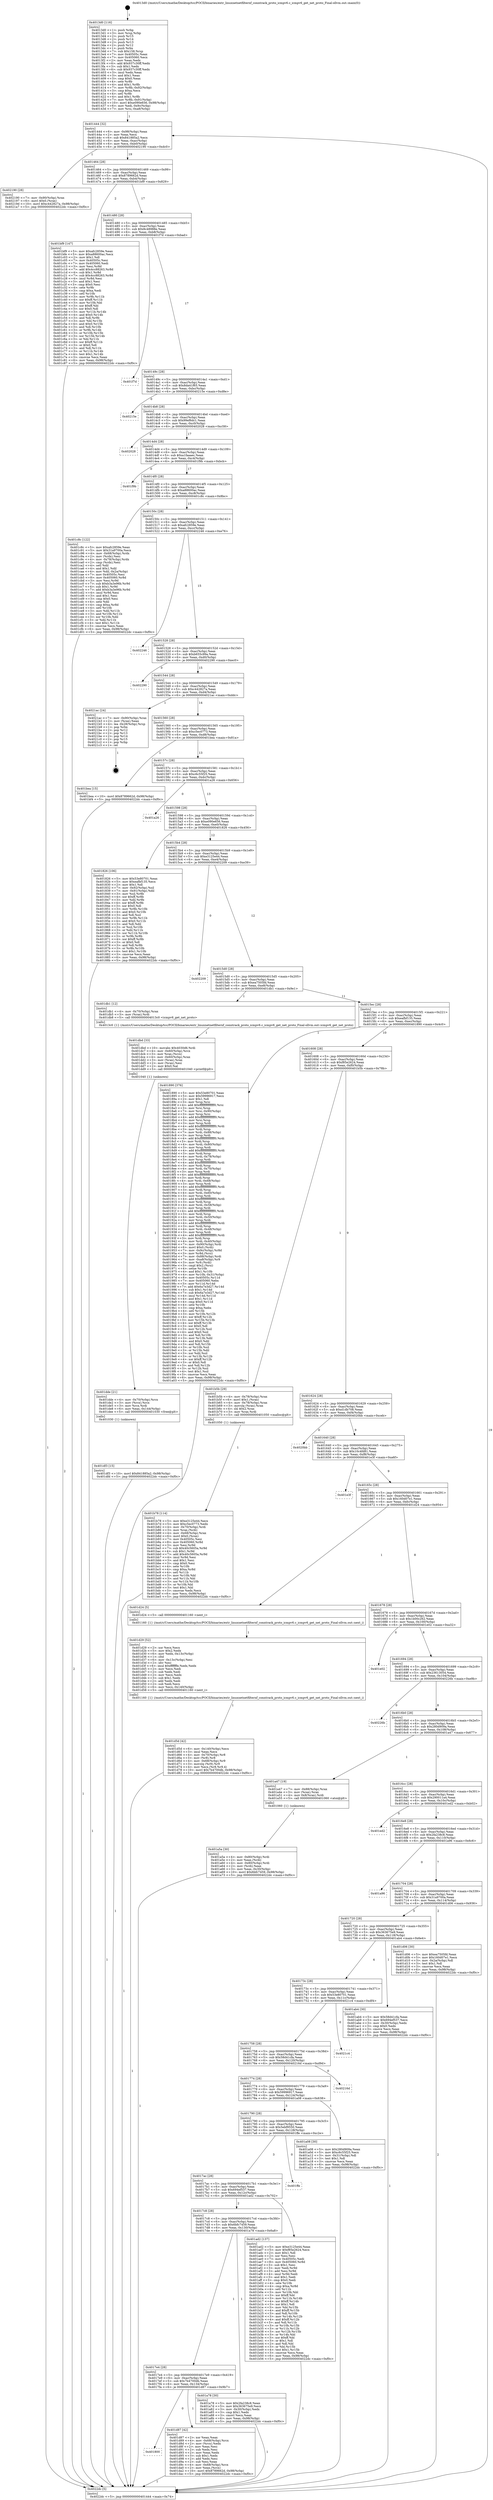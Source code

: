 digraph "0x4013d0" {
  label = "0x4013d0 (/mnt/c/Users/mathe/Desktop/tcc/POCII/binaries/extr_linuxnetnetfilternf_conntrack_proto_icmpv6.c_icmpv6_get_net_proto_Final-ollvm.out::main(0))"
  labelloc = "t"
  node[shape=record]

  Entry [label="",width=0.3,height=0.3,shape=circle,fillcolor=black,style=filled]
  "0x401444" [label="{
     0x401444 [32]\l
     | [instrs]\l
     &nbsp;&nbsp;0x401444 \<+6\>: mov -0x98(%rbp),%eax\l
     &nbsp;&nbsp;0x40144a \<+2\>: mov %eax,%ecx\l
     &nbsp;&nbsp;0x40144c \<+6\>: sub $0x841885a2,%ecx\l
     &nbsp;&nbsp;0x401452 \<+6\>: mov %eax,-0xac(%rbp)\l
     &nbsp;&nbsp;0x401458 \<+6\>: mov %ecx,-0xb0(%rbp)\l
     &nbsp;&nbsp;0x40145e \<+6\>: je 0000000000402190 \<main+0xdc0\>\l
  }"]
  "0x402190" [label="{
     0x402190 [28]\l
     | [instrs]\l
     &nbsp;&nbsp;0x402190 \<+7\>: mov -0x90(%rbp),%rax\l
     &nbsp;&nbsp;0x402197 \<+6\>: movl $0x0,(%rax)\l
     &nbsp;&nbsp;0x40219d \<+10\>: movl $0xc442827a,-0x98(%rbp)\l
     &nbsp;&nbsp;0x4021a7 \<+5\>: jmp 00000000004022dc \<main+0xf0c\>\l
  }"]
  "0x401464" [label="{
     0x401464 [28]\l
     | [instrs]\l
     &nbsp;&nbsp;0x401464 \<+5\>: jmp 0000000000401469 \<main+0x99\>\l
     &nbsp;&nbsp;0x401469 \<+6\>: mov -0xac(%rbp),%eax\l
     &nbsp;&nbsp;0x40146f \<+5\>: sub $0x8789662d,%eax\l
     &nbsp;&nbsp;0x401474 \<+6\>: mov %eax,-0xb4(%rbp)\l
     &nbsp;&nbsp;0x40147a \<+6\>: je 0000000000401bf9 \<main+0x829\>\l
  }"]
  Exit [label="",width=0.3,height=0.3,shape=circle,fillcolor=black,style=filled,peripheries=2]
  "0x401bf9" [label="{
     0x401bf9 [147]\l
     | [instrs]\l
     &nbsp;&nbsp;0x401bf9 \<+5\>: mov $0xafc2859e,%eax\l
     &nbsp;&nbsp;0x401bfe \<+5\>: mov $0xa88600ac,%ecx\l
     &nbsp;&nbsp;0x401c03 \<+2\>: mov $0x1,%dl\l
     &nbsp;&nbsp;0x401c05 \<+7\>: mov 0x40505c,%esi\l
     &nbsp;&nbsp;0x401c0c \<+7\>: mov 0x405060,%edi\l
     &nbsp;&nbsp;0x401c13 \<+3\>: mov %esi,%r8d\l
     &nbsp;&nbsp;0x401c16 \<+7\>: add $0x4cc88263,%r8d\l
     &nbsp;&nbsp;0x401c1d \<+4\>: sub $0x1,%r8d\l
     &nbsp;&nbsp;0x401c21 \<+7\>: sub $0x4cc88263,%r8d\l
     &nbsp;&nbsp;0x401c28 \<+4\>: imul %r8d,%esi\l
     &nbsp;&nbsp;0x401c2c \<+3\>: and $0x1,%esi\l
     &nbsp;&nbsp;0x401c2f \<+3\>: cmp $0x0,%esi\l
     &nbsp;&nbsp;0x401c32 \<+4\>: sete %r9b\l
     &nbsp;&nbsp;0x401c36 \<+3\>: cmp $0xa,%edi\l
     &nbsp;&nbsp;0x401c39 \<+4\>: setl %r10b\l
     &nbsp;&nbsp;0x401c3d \<+3\>: mov %r9b,%r11b\l
     &nbsp;&nbsp;0x401c40 \<+4\>: xor $0xff,%r11b\l
     &nbsp;&nbsp;0x401c44 \<+3\>: mov %r10b,%bl\l
     &nbsp;&nbsp;0x401c47 \<+3\>: xor $0xff,%bl\l
     &nbsp;&nbsp;0x401c4a \<+3\>: xor $0x0,%dl\l
     &nbsp;&nbsp;0x401c4d \<+3\>: mov %r11b,%r14b\l
     &nbsp;&nbsp;0x401c50 \<+4\>: and $0x0,%r14b\l
     &nbsp;&nbsp;0x401c54 \<+3\>: and %dl,%r9b\l
     &nbsp;&nbsp;0x401c57 \<+3\>: mov %bl,%r15b\l
     &nbsp;&nbsp;0x401c5a \<+4\>: and $0x0,%r15b\l
     &nbsp;&nbsp;0x401c5e \<+3\>: and %dl,%r10b\l
     &nbsp;&nbsp;0x401c61 \<+3\>: or %r9b,%r14b\l
     &nbsp;&nbsp;0x401c64 \<+3\>: or %r10b,%r15b\l
     &nbsp;&nbsp;0x401c67 \<+3\>: xor %r15b,%r14b\l
     &nbsp;&nbsp;0x401c6a \<+3\>: or %bl,%r11b\l
     &nbsp;&nbsp;0x401c6d \<+4\>: xor $0xff,%r11b\l
     &nbsp;&nbsp;0x401c71 \<+3\>: or $0x0,%dl\l
     &nbsp;&nbsp;0x401c74 \<+3\>: and %dl,%r11b\l
     &nbsp;&nbsp;0x401c77 \<+3\>: or %r11b,%r14b\l
     &nbsp;&nbsp;0x401c7a \<+4\>: test $0x1,%r14b\l
     &nbsp;&nbsp;0x401c7e \<+3\>: cmovne %ecx,%eax\l
     &nbsp;&nbsp;0x401c81 \<+6\>: mov %eax,-0x98(%rbp)\l
     &nbsp;&nbsp;0x401c87 \<+5\>: jmp 00000000004022dc \<main+0xf0c\>\l
  }"]
  "0x401480" [label="{
     0x401480 [28]\l
     | [instrs]\l
     &nbsp;&nbsp;0x401480 \<+5\>: jmp 0000000000401485 \<main+0xb5\>\l
     &nbsp;&nbsp;0x401485 \<+6\>: mov -0xac(%rbp),%eax\l
     &nbsp;&nbsp;0x40148b \<+5\>: sub $0x8c48988e,%eax\l
     &nbsp;&nbsp;0x401490 \<+6\>: mov %eax,-0xb8(%rbp)\l
     &nbsp;&nbsp;0x401496 \<+6\>: je 0000000000401f7d \<main+0xbad\>\l
  }"]
  "0x401df3" [label="{
     0x401df3 [15]\l
     | [instrs]\l
     &nbsp;&nbsp;0x401df3 \<+10\>: movl $0x841885a2,-0x98(%rbp)\l
     &nbsp;&nbsp;0x401dfd \<+5\>: jmp 00000000004022dc \<main+0xf0c\>\l
  }"]
  "0x401f7d" [label="{
     0x401f7d\l
  }", style=dashed]
  "0x40149c" [label="{
     0x40149c [28]\l
     | [instrs]\l
     &nbsp;&nbsp;0x40149c \<+5\>: jmp 00000000004014a1 \<main+0xd1\>\l
     &nbsp;&nbsp;0x4014a1 \<+6\>: mov -0xac(%rbp),%eax\l
     &nbsp;&nbsp;0x4014a7 \<+5\>: sub $0x8da41f65,%eax\l
     &nbsp;&nbsp;0x4014ac \<+6\>: mov %eax,-0xbc(%rbp)\l
     &nbsp;&nbsp;0x4014b2 \<+6\>: je 000000000040215e \<main+0xd8e\>\l
  }"]
  "0x401dde" [label="{
     0x401dde [21]\l
     | [instrs]\l
     &nbsp;&nbsp;0x401dde \<+4\>: mov -0x70(%rbp),%rcx\l
     &nbsp;&nbsp;0x401de2 \<+3\>: mov (%rcx),%rcx\l
     &nbsp;&nbsp;0x401de5 \<+3\>: mov %rcx,%rdi\l
     &nbsp;&nbsp;0x401de8 \<+6\>: mov %eax,-0x144(%rbp)\l
     &nbsp;&nbsp;0x401dee \<+5\>: call 0000000000401030 \<free@plt\>\l
     | [calls]\l
     &nbsp;&nbsp;0x401030 \{1\} (unknown)\l
  }"]
  "0x40215e" [label="{
     0x40215e\l
  }", style=dashed]
  "0x4014b8" [label="{
     0x4014b8 [28]\l
     | [instrs]\l
     &nbsp;&nbsp;0x4014b8 \<+5\>: jmp 00000000004014bd \<main+0xed\>\l
     &nbsp;&nbsp;0x4014bd \<+6\>: mov -0xac(%rbp),%eax\l
     &nbsp;&nbsp;0x4014c3 \<+5\>: sub $0x99ef6dc1,%eax\l
     &nbsp;&nbsp;0x4014c8 \<+6\>: mov %eax,-0xc0(%rbp)\l
     &nbsp;&nbsp;0x4014ce \<+6\>: je 0000000000402028 \<main+0xc58\>\l
  }"]
  "0x401dbd" [label="{
     0x401dbd [33]\l
     | [instrs]\l
     &nbsp;&nbsp;0x401dbd \<+10\>: movabs $0x4030d6,%rdi\l
     &nbsp;&nbsp;0x401dc7 \<+4\>: mov -0x60(%rbp),%rcx\l
     &nbsp;&nbsp;0x401dcb \<+3\>: mov %rax,(%rcx)\l
     &nbsp;&nbsp;0x401dce \<+4\>: mov -0x60(%rbp),%rax\l
     &nbsp;&nbsp;0x401dd2 \<+3\>: mov (%rax),%rax\l
     &nbsp;&nbsp;0x401dd5 \<+2\>: mov (%rax),%esi\l
     &nbsp;&nbsp;0x401dd7 \<+2\>: mov $0x0,%al\l
     &nbsp;&nbsp;0x401dd9 \<+5\>: call 0000000000401040 \<printf@plt\>\l
     | [calls]\l
     &nbsp;&nbsp;0x401040 \{1\} (unknown)\l
  }"]
  "0x402028" [label="{
     0x402028\l
  }", style=dashed]
  "0x4014d4" [label="{
     0x4014d4 [28]\l
     | [instrs]\l
     &nbsp;&nbsp;0x4014d4 \<+5\>: jmp 00000000004014d9 \<main+0x109\>\l
     &nbsp;&nbsp;0x4014d9 \<+6\>: mov -0xac(%rbp),%eax\l
     &nbsp;&nbsp;0x4014df \<+5\>: sub $0xa1faaaec,%eax\l
     &nbsp;&nbsp;0x4014e4 \<+6\>: mov %eax,-0xc4(%rbp)\l
     &nbsp;&nbsp;0x4014ea \<+6\>: je 0000000000401f9b \<main+0xbcb\>\l
  }"]
  "0x401800" [label="{
     0x401800\l
  }", style=dashed]
  "0x401f9b" [label="{
     0x401f9b\l
  }", style=dashed]
  "0x4014f0" [label="{
     0x4014f0 [28]\l
     | [instrs]\l
     &nbsp;&nbsp;0x4014f0 \<+5\>: jmp 00000000004014f5 \<main+0x125\>\l
     &nbsp;&nbsp;0x4014f5 \<+6\>: mov -0xac(%rbp),%eax\l
     &nbsp;&nbsp;0x4014fb \<+5\>: sub $0xa88600ac,%eax\l
     &nbsp;&nbsp;0x401500 \<+6\>: mov %eax,-0xc8(%rbp)\l
     &nbsp;&nbsp;0x401506 \<+6\>: je 0000000000401c8c \<main+0x8bc\>\l
  }"]
  "0x401d87" [label="{
     0x401d87 [42]\l
     | [instrs]\l
     &nbsp;&nbsp;0x401d87 \<+2\>: xor %eax,%eax\l
     &nbsp;&nbsp;0x401d89 \<+4\>: mov -0x68(%rbp),%rcx\l
     &nbsp;&nbsp;0x401d8d \<+2\>: mov (%rcx),%edx\l
     &nbsp;&nbsp;0x401d8f \<+2\>: mov %eax,%esi\l
     &nbsp;&nbsp;0x401d91 \<+2\>: sub %edx,%esi\l
     &nbsp;&nbsp;0x401d93 \<+2\>: mov %eax,%edx\l
     &nbsp;&nbsp;0x401d95 \<+3\>: sub $0x1,%edx\l
     &nbsp;&nbsp;0x401d98 \<+2\>: add %edx,%esi\l
     &nbsp;&nbsp;0x401d9a \<+2\>: sub %esi,%eax\l
     &nbsp;&nbsp;0x401d9c \<+4\>: mov -0x68(%rbp),%rcx\l
     &nbsp;&nbsp;0x401da0 \<+2\>: mov %eax,(%rcx)\l
     &nbsp;&nbsp;0x401da2 \<+10\>: movl $0x8789662d,-0x98(%rbp)\l
     &nbsp;&nbsp;0x401dac \<+5\>: jmp 00000000004022dc \<main+0xf0c\>\l
  }"]
  "0x401c8c" [label="{
     0x401c8c [122]\l
     | [instrs]\l
     &nbsp;&nbsp;0x401c8c \<+5\>: mov $0xafc2859e,%eax\l
     &nbsp;&nbsp;0x401c91 \<+5\>: mov $0x31a9700a,%ecx\l
     &nbsp;&nbsp;0x401c96 \<+4\>: mov -0x68(%rbp),%rdx\l
     &nbsp;&nbsp;0x401c9a \<+2\>: mov (%rdx),%esi\l
     &nbsp;&nbsp;0x401c9c \<+4\>: mov -0x78(%rbp),%rdx\l
     &nbsp;&nbsp;0x401ca0 \<+2\>: cmp (%rdx),%esi\l
     &nbsp;&nbsp;0x401ca2 \<+4\>: setl %dil\l
     &nbsp;&nbsp;0x401ca6 \<+4\>: and $0x1,%dil\l
     &nbsp;&nbsp;0x401caa \<+4\>: mov %dil,-0x2a(%rbp)\l
     &nbsp;&nbsp;0x401cae \<+7\>: mov 0x40505c,%esi\l
     &nbsp;&nbsp;0x401cb5 \<+8\>: mov 0x405060,%r8d\l
     &nbsp;&nbsp;0x401cbd \<+3\>: mov %esi,%r9d\l
     &nbsp;&nbsp;0x401cc0 \<+7\>: sub $0xb3a3e96b,%r9d\l
     &nbsp;&nbsp;0x401cc7 \<+4\>: sub $0x1,%r9d\l
     &nbsp;&nbsp;0x401ccb \<+7\>: add $0xb3a3e96b,%r9d\l
     &nbsp;&nbsp;0x401cd2 \<+4\>: imul %r9d,%esi\l
     &nbsp;&nbsp;0x401cd6 \<+3\>: and $0x1,%esi\l
     &nbsp;&nbsp;0x401cd9 \<+3\>: cmp $0x0,%esi\l
     &nbsp;&nbsp;0x401cdc \<+4\>: sete %dil\l
     &nbsp;&nbsp;0x401ce0 \<+4\>: cmp $0xa,%r8d\l
     &nbsp;&nbsp;0x401ce4 \<+4\>: setl %r10b\l
     &nbsp;&nbsp;0x401ce8 \<+3\>: mov %dil,%r11b\l
     &nbsp;&nbsp;0x401ceb \<+3\>: and %r10b,%r11b\l
     &nbsp;&nbsp;0x401cee \<+3\>: xor %r10b,%dil\l
     &nbsp;&nbsp;0x401cf1 \<+3\>: or %dil,%r11b\l
     &nbsp;&nbsp;0x401cf4 \<+4\>: test $0x1,%r11b\l
     &nbsp;&nbsp;0x401cf8 \<+3\>: cmovne %ecx,%eax\l
     &nbsp;&nbsp;0x401cfb \<+6\>: mov %eax,-0x98(%rbp)\l
     &nbsp;&nbsp;0x401d01 \<+5\>: jmp 00000000004022dc \<main+0xf0c\>\l
  }"]
  "0x40150c" [label="{
     0x40150c [28]\l
     | [instrs]\l
     &nbsp;&nbsp;0x40150c \<+5\>: jmp 0000000000401511 \<main+0x141\>\l
     &nbsp;&nbsp;0x401511 \<+6\>: mov -0xac(%rbp),%eax\l
     &nbsp;&nbsp;0x401517 \<+5\>: sub $0xafc2859e,%eax\l
     &nbsp;&nbsp;0x40151c \<+6\>: mov %eax,-0xcc(%rbp)\l
     &nbsp;&nbsp;0x401522 \<+6\>: je 0000000000402246 \<main+0xe76\>\l
  }"]
  "0x401d5d" [label="{
     0x401d5d [42]\l
     | [instrs]\l
     &nbsp;&nbsp;0x401d5d \<+6\>: mov -0x140(%rbp),%ecx\l
     &nbsp;&nbsp;0x401d63 \<+3\>: imul %eax,%ecx\l
     &nbsp;&nbsp;0x401d66 \<+4\>: mov -0x70(%rbp),%r8\l
     &nbsp;&nbsp;0x401d6a \<+3\>: mov (%r8),%r8\l
     &nbsp;&nbsp;0x401d6d \<+4\>: mov -0x68(%rbp),%r9\l
     &nbsp;&nbsp;0x401d71 \<+3\>: movslq (%r9),%r9\l
     &nbsp;&nbsp;0x401d74 \<+4\>: mov %ecx,(%r8,%r9,4)\l
     &nbsp;&nbsp;0x401d78 \<+10\>: movl $0x7b4700db,-0x98(%rbp)\l
     &nbsp;&nbsp;0x401d82 \<+5\>: jmp 00000000004022dc \<main+0xf0c\>\l
  }"]
  "0x402246" [label="{
     0x402246\l
  }", style=dashed]
  "0x401528" [label="{
     0x401528 [28]\l
     | [instrs]\l
     &nbsp;&nbsp;0x401528 \<+5\>: jmp 000000000040152d \<main+0x15d\>\l
     &nbsp;&nbsp;0x40152d \<+6\>: mov -0xac(%rbp),%eax\l
     &nbsp;&nbsp;0x401533 \<+5\>: sub $0xb655c99a,%eax\l
     &nbsp;&nbsp;0x401538 \<+6\>: mov %eax,-0xd0(%rbp)\l
     &nbsp;&nbsp;0x40153e \<+6\>: je 0000000000402290 \<main+0xec0\>\l
  }"]
  "0x401d29" [label="{
     0x401d29 [52]\l
     | [instrs]\l
     &nbsp;&nbsp;0x401d29 \<+2\>: xor %ecx,%ecx\l
     &nbsp;&nbsp;0x401d2b \<+5\>: mov $0x2,%edx\l
     &nbsp;&nbsp;0x401d30 \<+6\>: mov %edx,-0x13c(%rbp)\l
     &nbsp;&nbsp;0x401d36 \<+1\>: cltd\l
     &nbsp;&nbsp;0x401d37 \<+6\>: mov -0x13c(%rbp),%esi\l
     &nbsp;&nbsp;0x401d3d \<+2\>: idiv %esi\l
     &nbsp;&nbsp;0x401d3f \<+6\>: imul $0xfffffffe,%edx,%edx\l
     &nbsp;&nbsp;0x401d45 \<+2\>: mov %ecx,%edi\l
     &nbsp;&nbsp;0x401d47 \<+2\>: sub %edx,%edi\l
     &nbsp;&nbsp;0x401d49 \<+2\>: mov %ecx,%edx\l
     &nbsp;&nbsp;0x401d4b \<+3\>: sub $0x1,%edx\l
     &nbsp;&nbsp;0x401d4e \<+2\>: add %edx,%edi\l
     &nbsp;&nbsp;0x401d50 \<+2\>: sub %edi,%ecx\l
     &nbsp;&nbsp;0x401d52 \<+6\>: mov %ecx,-0x140(%rbp)\l
     &nbsp;&nbsp;0x401d58 \<+5\>: call 0000000000401160 \<next_i\>\l
     | [calls]\l
     &nbsp;&nbsp;0x401160 \{1\} (/mnt/c/Users/mathe/Desktop/tcc/POCII/binaries/extr_linuxnetnetfilternf_conntrack_proto_icmpv6.c_icmpv6_get_net_proto_Final-ollvm.out::next_i)\l
  }"]
  "0x402290" [label="{
     0x402290\l
  }", style=dashed]
  "0x401544" [label="{
     0x401544 [28]\l
     | [instrs]\l
     &nbsp;&nbsp;0x401544 \<+5\>: jmp 0000000000401549 \<main+0x179\>\l
     &nbsp;&nbsp;0x401549 \<+6\>: mov -0xac(%rbp),%eax\l
     &nbsp;&nbsp;0x40154f \<+5\>: sub $0xc442827a,%eax\l
     &nbsp;&nbsp;0x401554 \<+6\>: mov %eax,-0xd4(%rbp)\l
     &nbsp;&nbsp;0x40155a \<+6\>: je 00000000004021ac \<main+0xddc\>\l
  }"]
  "0x401b78" [label="{
     0x401b78 [114]\l
     | [instrs]\l
     &nbsp;&nbsp;0x401b78 \<+5\>: mov $0xe3125e44,%ecx\l
     &nbsp;&nbsp;0x401b7d \<+5\>: mov $0xc5ec0773,%edx\l
     &nbsp;&nbsp;0x401b82 \<+4\>: mov -0x70(%rbp),%rdi\l
     &nbsp;&nbsp;0x401b86 \<+3\>: mov %rax,(%rdi)\l
     &nbsp;&nbsp;0x401b89 \<+4\>: mov -0x68(%rbp),%rax\l
     &nbsp;&nbsp;0x401b8d \<+6\>: movl $0x0,(%rax)\l
     &nbsp;&nbsp;0x401b93 \<+7\>: mov 0x40505c,%esi\l
     &nbsp;&nbsp;0x401b9a \<+8\>: mov 0x405060,%r8d\l
     &nbsp;&nbsp;0x401ba2 \<+3\>: mov %esi,%r9d\l
     &nbsp;&nbsp;0x401ba5 \<+7\>: sub $0x40c5605a,%r9d\l
     &nbsp;&nbsp;0x401bac \<+4\>: sub $0x1,%r9d\l
     &nbsp;&nbsp;0x401bb0 \<+7\>: add $0x40c5605a,%r9d\l
     &nbsp;&nbsp;0x401bb7 \<+4\>: imul %r9d,%esi\l
     &nbsp;&nbsp;0x401bbb \<+3\>: and $0x1,%esi\l
     &nbsp;&nbsp;0x401bbe \<+3\>: cmp $0x0,%esi\l
     &nbsp;&nbsp;0x401bc1 \<+4\>: sete %r10b\l
     &nbsp;&nbsp;0x401bc5 \<+4\>: cmp $0xa,%r8d\l
     &nbsp;&nbsp;0x401bc9 \<+4\>: setl %r11b\l
     &nbsp;&nbsp;0x401bcd \<+3\>: mov %r10b,%bl\l
     &nbsp;&nbsp;0x401bd0 \<+3\>: and %r11b,%bl\l
     &nbsp;&nbsp;0x401bd3 \<+3\>: xor %r11b,%r10b\l
     &nbsp;&nbsp;0x401bd6 \<+3\>: or %r10b,%bl\l
     &nbsp;&nbsp;0x401bd9 \<+3\>: test $0x1,%bl\l
     &nbsp;&nbsp;0x401bdc \<+3\>: cmovne %edx,%ecx\l
     &nbsp;&nbsp;0x401bdf \<+6\>: mov %ecx,-0x98(%rbp)\l
     &nbsp;&nbsp;0x401be5 \<+5\>: jmp 00000000004022dc \<main+0xf0c\>\l
  }"]
  "0x4021ac" [label="{
     0x4021ac [24]\l
     | [instrs]\l
     &nbsp;&nbsp;0x4021ac \<+7\>: mov -0x90(%rbp),%rax\l
     &nbsp;&nbsp;0x4021b3 \<+2\>: mov (%rax),%eax\l
     &nbsp;&nbsp;0x4021b5 \<+4\>: lea -0x28(%rbp),%rsp\l
     &nbsp;&nbsp;0x4021b9 \<+1\>: pop %rbx\l
     &nbsp;&nbsp;0x4021ba \<+2\>: pop %r12\l
     &nbsp;&nbsp;0x4021bc \<+2\>: pop %r13\l
     &nbsp;&nbsp;0x4021be \<+2\>: pop %r14\l
     &nbsp;&nbsp;0x4021c0 \<+2\>: pop %r15\l
     &nbsp;&nbsp;0x4021c2 \<+1\>: pop %rbp\l
     &nbsp;&nbsp;0x4021c3 \<+1\>: ret\l
  }"]
  "0x401560" [label="{
     0x401560 [28]\l
     | [instrs]\l
     &nbsp;&nbsp;0x401560 \<+5\>: jmp 0000000000401565 \<main+0x195\>\l
     &nbsp;&nbsp;0x401565 \<+6\>: mov -0xac(%rbp),%eax\l
     &nbsp;&nbsp;0x40156b \<+5\>: sub $0xc5ec0773,%eax\l
     &nbsp;&nbsp;0x401570 \<+6\>: mov %eax,-0xd8(%rbp)\l
     &nbsp;&nbsp;0x401576 \<+6\>: je 0000000000401bea \<main+0x81a\>\l
  }"]
  "0x4017e4" [label="{
     0x4017e4 [28]\l
     | [instrs]\l
     &nbsp;&nbsp;0x4017e4 \<+5\>: jmp 00000000004017e9 \<main+0x419\>\l
     &nbsp;&nbsp;0x4017e9 \<+6\>: mov -0xac(%rbp),%eax\l
     &nbsp;&nbsp;0x4017ef \<+5\>: sub $0x7b4700db,%eax\l
     &nbsp;&nbsp;0x4017f4 \<+6\>: mov %eax,-0x134(%rbp)\l
     &nbsp;&nbsp;0x4017fa \<+6\>: je 0000000000401d87 \<main+0x9b7\>\l
  }"]
  "0x401bea" [label="{
     0x401bea [15]\l
     | [instrs]\l
     &nbsp;&nbsp;0x401bea \<+10\>: movl $0x8789662d,-0x98(%rbp)\l
     &nbsp;&nbsp;0x401bf4 \<+5\>: jmp 00000000004022dc \<main+0xf0c\>\l
  }"]
  "0x40157c" [label="{
     0x40157c [28]\l
     | [instrs]\l
     &nbsp;&nbsp;0x40157c \<+5\>: jmp 0000000000401581 \<main+0x1b1\>\l
     &nbsp;&nbsp;0x401581 \<+6\>: mov -0xac(%rbp),%eax\l
     &nbsp;&nbsp;0x401587 \<+5\>: sub $0xc6c55f25,%eax\l
     &nbsp;&nbsp;0x40158c \<+6\>: mov %eax,-0xdc(%rbp)\l
     &nbsp;&nbsp;0x401592 \<+6\>: je 0000000000401a26 \<main+0x656\>\l
  }"]
  "0x401a78" [label="{
     0x401a78 [30]\l
     | [instrs]\l
     &nbsp;&nbsp;0x401a78 \<+5\>: mov $0x2fa238c8,%eax\l
     &nbsp;&nbsp;0x401a7d \<+5\>: mov $0x363675e9,%ecx\l
     &nbsp;&nbsp;0x401a82 \<+3\>: mov -0x30(%rbp),%edx\l
     &nbsp;&nbsp;0x401a85 \<+3\>: cmp $0x1,%edx\l
     &nbsp;&nbsp;0x401a88 \<+3\>: cmovl %ecx,%eax\l
     &nbsp;&nbsp;0x401a8b \<+6\>: mov %eax,-0x98(%rbp)\l
     &nbsp;&nbsp;0x401a91 \<+5\>: jmp 00000000004022dc \<main+0xf0c\>\l
  }"]
  "0x401a26" [label="{
     0x401a26\l
  }", style=dashed]
  "0x401598" [label="{
     0x401598 [28]\l
     | [instrs]\l
     &nbsp;&nbsp;0x401598 \<+5\>: jmp 000000000040159d \<main+0x1cd\>\l
     &nbsp;&nbsp;0x40159d \<+6\>: mov -0xac(%rbp),%eax\l
     &nbsp;&nbsp;0x4015a3 \<+5\>: sub $0xe090e656,%eax\l
     &nbsp;&nbsp;0x4015a8 \<+6\>: mov %eax,-0xe0(%rbp)\l
     &nbsp;&nbsp;0x4015ae \<+6\>: je 0000000000401826 \<main+0x456\>\l
  }"]
  "0x4017c8" [label="{
     0x4017c8 [28]\l
     | [instrs]\l
     &nbsp;&nbsp;0x4017c8 \<+5\>: jmp 00000000004017cd \<main+0x3fd\>\l
     &nbsp;&nbsp;0x4017cd \<+6\>: mov -0xac(%rbp),%eax\l
     &nbsp;&nbsp;0x4017d3 \<+5\>: sub $0x6bfc7459,%eax\l
     &nbsp;&nbsp;0x4017d8 \<+6\>: mov %eax,-0x130(%rbp)\l
     &nbsp;&nbsp;0x4017de \<+6\>: je 0000000000401a78 \<main+0x6a8\>\l
  }"]
  "0x401826" [label="{
     0x401826 [106]\l
     | [instrs]\l
     &nbsp;&nbsp;0x401826 \<+5\>: mov $0x53e80701,%eax\l
     &nbsp;&nbsp;0x40182b \<+5\>: mov $0xeafbf135,%ecx\l
     &nbsp;&nbsp;0x401830 \<+2\>: mov $0x1,%dl\l
     &nbsp;&nbsp;0x401832 \<+7\>: mov -0x92(%rbp),%sil\l
     &nbsp;&nbsp;0x401839 \<+7\>: mov -0x91(%rbp),%dil\l
     &nbsp;&nbsp;0x401840 \<+3\>: mov %sil,%r8b\l
     &nbsp;&nbsp;0x401843 \<+4\>: xor $0xff,%r8b\l
     &nbsp;&nbsp;0x401847 \<+3\>: mov %dil,%r9b\l
     &nbsp;&nbsp;0x40184a \<+4\>: xor $0xff,%r9b\l
     &nbsp;&nbsp;0x40184e \<+3\>: xor $0x0,%dl\l
     &nbsp;&nbsp;0x401851 \<+3\>: mov %r8b,%r10b\l
     &nbsp;&nbsp;0x401854 \<+4\>: and $0x0,%r10b\l
     &nbsp;&nbsp;0x401858 \<+3\>: and %dl,%sil\l
     &nbsp;&nbsp;0x40185b \<+3\>: mov %r9b,%r11b\l
     &nbsp;&nbsp;0x40185e \<+4\>: and $0x0,%r11b\l
     &nbsp;&nbsp;0x401862 \<+3\>: and %dl,%dil\l
     &nbsp;&nbsp;0x401865 \<+3\>: or %sil,%r10b\l
     &nbsp;&nbsp;0x401868 \<+3\>: or %dil,%r11b\l
     &nbsp;&nbsp;0x40186b \<+3\>: xor %r11b,%r10b\l
     &nbsp;&nbsp;0x40186e \<+3\>: or %r9b,%r8b\l
     &nbsp;&nbsp;0x401871 \<+4\>: xor $0xff,%r8b\l
     &nbsp;&nbsp;0x401875 \<+3\>: or $0x0,%dl\l
     &nbsp;&nbsp;0x401878 \<+3\>: and %dl,%r8b\l
     &nbsp;&nbsp;0x40187b \<+3\>: or %r8b,%r10b\l
     &nbsp;&nbsp;0x40187e \<+4\>: test $0x1,%r10b\l
     &nbsp;&nbsp;0x401882 \<+3\>: cmovne %ecx,%eax\l
     &nbsp;&nbsp;0x401885 \<+6\>: mov %eax,-0x98(%rbp)\l
     &nbsp;&nbsp;0x40188b \<+5\>: jmp 00000000004022dc \<main+0xf0c\>\l
  }"]
  "0x4015b4" [label="{
     0x4015b4 [28]\l
     | [instrs]\l
     &nbsp;&nbsp;0x4015b4 \<+5\>: jmp 00000000004015b9 \<main+0x1e9\>\l
     &nbsp;&nbsp;0x4015b9 \<+6\>: mov -0xac(%rbp),%eax\l
     &nbsp;&nbsp;0x4015bf \<+5\>: sub $0xe3125e44,%eax\l
     &nbsp;&nbsp;0x4015c4 \<+6\>: mov %eax,-0xe4(%rbp)\l
     &nbsp;&nbsp;0x4015ca \<+6\>: je 0000000000402209 \<main+0xe39\>\l
  }"]
  "0x4022dc" [label="{
     0x4022dc [5]\l
     | [instrs]\l
     &nbsp;&nbsp;0x4022dc \<+5\>: jmp 0000000000401444 \<main+0x74\>\l
  }"]
  "0x4013d0" [label="{
     0x4013d0 [116]\l
     | [instrs]\l
     &nbsp;&nbsp;0x4013d0 \<+1\>: push %rbp\l
     &nbsp;&nbsp;0x4013d1 \<+3\>: mov %rsp,%rbp\l
     &nbsp;&nbsp;0x4013d4 \<+2\>: push %r15\l
     &nbsp;&nbsp;0x4013d6 \<+2\>: push %r14\l
     &nbsp;&nbsp;0x4013d8 \<+2\>: push %r13\l
     &nbsp;&nbsp;0x4013da \<+2\>: push %r12\l
     &nbsp;&nbsp;0x4013dc \<+1\>: push %rbx\l
     &nbsp;&nbsp;0x4013dd \<+7\>: sub $0x158,%rsp\l
     &nbsp;&nbsp;0x4013e4 \<+7\>: mov 0x40505c,%eax\l
     &nbsp;&nbsp;0x4013eb \<+7\>: mov 0x405060,%ecx\l
     &nbsp;&nbsp;0x4013f2 \<+2\>: mov %eax,%edx\l
     &nbsp;&nbsp;0x4013f4 \<+6\>: add $0x937c30ff,%edx\l
     &nbsp;&nbsp;0x4013fa \<+3\>: sub $0x1,%edx\l
     &nbsp;&nbsp;0x4013fd \<+6\>: sub $0x937c30ff,%edx\l
     &nbsp;&nbsp;0x401403 \<+3\>: imul %edx,%eax\l
     &nbsp;&nbsp;0x401406 \<+3\>: and $0x1,%eax\l
     &nbsp;&nbsp;0x401409 \<+3\>: cmp $0x0,%eax\l
     &nbsp;&nbsp;0x40140c \<+4\>: sete %r8b\l
     &nbsp;&nbsp;0x401410 \<+4\>: and $0x1,%r8b\l
     &nbsp;&nbsp;0x401414 \<+7\>: mov %r8b,-0x92(%rbp)\l
     &nbsp;&nbsp;0x40141b \<+3\>: cmp $0xa,%ecx\l
     &nbsp;&nbsp;0x40141e \<+4\>: setl %r8b\l
     &nbsp;&nbsp;0x401422 \<+4\>: and $0x1,%r8b\l
     &nbsp;&nbsp;0x401426 \<+7\>: mov %r8b,-0x91(%rbp)\l
     &nbsp;&nbsp;0x40142d \<+10\>: movl $0xe090e656,-0x98(%rbp)\l
     &nbsp;&nbsp;0x401437 \<+6\>: mov %edi,-0x9c(%rbp)\l
     &nbsp;&nbsp;0x40143d \<+7\>: mov %rsi,-0xa8(%rbp)\l
  }"]
  "0x401ad2" [label="{
     0x401ad2 [137]\l
     | [instrs]\l
     &nbsp;&nbsp;0x401ad2 \<+5\>: mov $0xe3125e44,%eax\l
     &nbsp;&nbsp;0x401ad7 \<+5\>: mov $0xf85e2624,%ecx\l
     &nbsp;&nbsp;0x401adc \<+2\>: mov $0x1,%dl\l
     &nbsp;&nbsp;0x401ade \<+2\>: xor %esi,%esi\l
     &nbsp;&nbsp;0x401ae0 \<+7\>: mov 0x40505c,%edi\l
     &nbsp;&nbsp;0x401ae7 \<+8\>: mov 0x405060,%r8d\l
     &nbsp;&nbsp;0x401aef \<+3\>: sub $0x1,%esi\l
     &nbsp;&nbsp;0x401af2 \<+3\>: mov %edi,%r9d\l
     &nbsp;&nbsp;0x401af5 \<+3\>: add %esi,%r9d\l
     &nbsp;&nbsp;0x401af8 \<+4\>: imul %r9d,%edi\l
     &nbsp;&nbsp;0x401afc \<+3\>: and $0x1,%edi\l
     &nbsp;&nbsp;0x401aff \<+3\>: cmp $0x0,%edi\l
     &nbsp;&nbsp;0x401b02 \<+4\>: sete %r10b\l
     &nbsp;&nbsp;0x401b06 \<+4\>: cmp $0xa,%r8d\l
     &nbsp;&nbsp;0x401b0a \<+4\>: setl %r11b\l
     &nbsp;&nbsp;0x401b0e \<+3\>: mov %r10b,%bl\l
     &nbsp;&nbsp;0x401b11 \<+3\>: xor $0xff,%bl\l
     &nbsp;&nbsp;0x401b14 \<+3\>: mov %r11b,%r14b\l
     &nbsp;&nbsp;0x401b17 \<+4\>: xor $0xff,%r14b\l
     &nbsp;&nbsp;0x401b1b \<+3\>: xor $0x1,%dl\l
     &nbsp;&nbsp;0x401b1e \<+3\>: mov %bl,%r15b\l
     &nbsp;&nbsp;0x401b21 \<+4\>: and $0xff,%r15b\l
     &nbsp;&nbsp;0x401b25 \<+3\>: and %dl,%r10b\l
     &nbsp;&nbsp;0x401b28 \<+3\>: mov %r14b,%r12b\l
     &nbsp;&nbsp;0x401b2b \<+4\>: and $0xff,%r12b\l
     &nbsp;&nbsp;0x401b2f \<+3\>: and %dl,%r11b\l
     &nbsp;&nbsp;0x401b32 \<+3\>: or %r10b,%r15b\l
     &nbsp;&nbsp;0x401b35 \<+3\>: or %r11b,%r12b\l
     &nbsp;&nbsp;0x401b38 \<+3\>: xor %r12b,%r15b\l
     &nbsp;&nbsp;0x401b3b \<+3\>: or %r14b,%bl\l
     &nbsp;&nbsp;0x401b3e \<+3\>: xor $0xff,%bl\l
     &nbsp;&nbsp;0x401b41 \<+3\>: or $0x1,%dl\l
     &nbsp;&nbsp;0x401b44 \<+2\>: and %dl,%bl\l
     &nbsp;&nbsp;0x401b46 \<+3\>: or %bl,%r15b\l
     &nbsp;&nbsp;0x401b49 \<+4\>: test $0x1,%r15b\l
     &nbsp;&nbsp;0x401b4d \<+3\>: cmovne %ecx,%eax\l
     &nbsp;&nbsp;0x401b50 \<+6\>: mov %eax,-0x98(%rbp)\l
     &nbsp;&nbsp;0x401b56 \<+5\>: jmp 00000000004022dc \<main+0xf0c\>\l
  }"]
  "0x402209" [label="{
     0x402209\l
  }", style=dashed]
  "0x4015d0" [label="{
     0x4015d0 [28]\l
     | [instrs]\l
     &nbsp;&nbsp;0x4015d0 \<+5\>: jmp 00000000004015d5 \<main+0x205\>\l
     &nbsp;&nbsp;0x4015d5 \<+6\>: mov -0xac(%rbp),%eax\l
     &nbsp;&nbsp;0x4015db \<+5\>: sub $0xea7505fd,%eax\l
     &nbsp;&nbsp;0x4015e0 \<+6\>: mov %eax,-0xe8(%rbp)\l
     &nbsp;&nbsp;0x4015e6 \<+6\>: je 0000000000401db1 \<main+0x9e1\>\l
  }"]
  "0x4017ac" [label="{
     0x4017ac [28]\l
     | [instrs]\l
     &nbsp;&nbsp;0x4017ac \<+5\>: jmp 00000000004017b1 \<main+0x3e1\>\l
     &nbsp;&nbsp;0x4017b1 \<+6\>: mov -0xac(%rbp),%eax\l
     &nbsp;&nbsp;0x4017b7 \<+5\>: sub $0x694ef537,%eax\l
     &nbsp;&nbsp;0x4017bc \<+6\>: mov %eax,-0x12c(%rbp)\l
     &nbsp;&nbsp;0x4017c2 \<+6\>: je 0000000000401ad2 \<main+0x702\>\l
  }"]
  "0x401db1" [label="{
     0x401db1 [12]\l
     | [instrs]\l
     &nbsp;&nbsp;0x401db1 \<+4\>: mov -0x70(%rbp),%rax\l
     &nbsp;&nbsp;0x401db5 \<+3\>: mov (%rax),%rdi\l
     &nbsp;&nbsp;0x401db8 \<+5\>: call 00000000004013c0 \<icmpv6_get_net_proto\>\l
     | [calls]\l
     &nbsp;&nbsp;0x4013c0 \{1\} (/mnt/c/Users/mathe/Desktop/tcc/POCII/binaries/extr_linuxnetnetfilternf_conntrack_proto_icmpv6.c_icmpv6_get_net_proto_Final-ollvm.out::icmpv6_get_net_proto)\l
  }"]
  "0x4015ec" [label="{
     0x4015ec [28]\l
     | [instrs]\l
     &nbsp;&nbsp;0x4015ec \<+5\>: jmp 00000000004015f1 \<main+0x221\>\l
     &nbsp;&nbsp;0x4015f1 \<+6\>: mov -0xac(%rbp),%eax\l
     &nbsp;&nbsp;0x4015f7 \<+5\>: sub $0xeafbf135,%eax\l
     &nbsp;&nbsp;0x4015fc \<+6\>: mov %eax,-0xec(%rbp)\l
     &nbsp;&nbsp;0x401602 \<+6\>: je 0000000000401890 \<main+0x4c0\>\l
  }"]
  "0x401ffe" [label="{
     0x401ffe\l
  }", style=dashed]
  "0x401890" [label="{
     0x401890 [376]\l
     | [instrs]\l
     &nbsp;&nbsp;0x401890 \<+5\>: mov $0x53e80701,%eax\l
     &nbsp;&nbsp;0x401895 \<+5\>: mov $0x59996917,%ecx\l
     &nbsp;&nbsp;0x40189a \<+2\>: mov $0x1,%dl\l
     &nbsp;&nbsp;0x40189c \<+3\>: mov %rsp,%rsi\l
     &nbsp;&nbsp;0x40189f \<+4\>: add $0xfffffffffffffff0,%rsi\l
     &nbsp;&nbsp;0x4018a3 \<+3\>: mov %rsi,%rsp\l
     &nbsp;&nbsp;0x4018a6 \<+7\>: mov %rsi,-0x90(%rbp)\l
     &nbsp;&nbsp;0x4018ad \<+3\>: mov %rsp,%rsi\l
     &nbsp;&nbsp;0x4018b0 \<+4\>: add $0xfffffffffffffff0,%rsi\l
     &nbsp;&nbsp;0x4018b4 \<+3\>: mov %rsi,%rsp\l
     &nbsp;&nbsp;0x4018b7 \<+3\>: mov %rsp,%rdi\l
     &nbsp;&nbsp;0x4018ba \<+4\>: add $0xfffffffffffffff0,%rdi\l
     &nbsp;&nbsp;0x4018be \<+3\>: mov %rdi,%rsp\l
     &nbsp;&nbsp;0x4018c1 \<+7\>: mov %rdi,-0x88(%rbp)\l
     &nbsp;&nbsp;0x4018c8 \<+3\>: mov %rsp,%rdi\l
     &nbsp;&nbsp;0x4018cb \<+4\>: add $0xfffffffffffffff0,%rdi\l
     &nbsp;&nbsp;0x4018cf \<+3\>: mov %rdi,%rsp\l
     &nbsp;&nbsp;0x4018d2 \<+4\>: mov %rdi,-0x80(%rbp)\l
     &nbsp;&nbsp;0x4018d6 \<+3\>: mov %rsp,%rdi\l
     &nbsp;&nbsp;0x4018d9 \<+4\>: add $0xfffffffffffffff0,%rdi\l
     &nbsp;&nbsp;0x4018dd \<+3\>: mov %rdi,%rsp\l
     &nbsp;&nbsp;0x4018e0 \<+4\>: mov %rdi,-0x78(%rbp)\l
     &nbsp;&nbsp;0x4018e4 \<+3\>: mov %rsp,%rdi\l
     &nbsp;&nbsp;0x4018e7 \<+4\>: add $0xfffffffffffffff0,%rdi\l
     &nbsp;&nbsp;0x4018eb \<+3\>: mov %rdi,%rsp\l
     &nbsp;&nbsp;0x4018ee \<+4\>: mov %rdi,-0x70(%rbp)\l
     &nbsp;&nbsp;0x4018f2 \<+3\>: mov %rsp,%rdi\l
     &nbsp;&nbsp;0x4018f5 \<+4\>: add $0xfffffffffffffff0,%rdi\l
     &nbsp;&nbsp;0x4018f9 \<+3\>: mov %rdi,%rsp\l
     &nbsp;&nbsp;0x4018fc \<+4\>: mov %rdi,-0x68(%rbp)\l
     &nbsp;&nbsp;0x401900 \<+3\>: mov %rsp,%rdi\l
     &nbsp;&nbsp;0x401903 \<+4\>: add $0xfffffffffffffff0,%rdi\l
     &nbsp;&nbsp;0x401907 \<+3\>: mov %rdi,%rsp\l
     &nbsp;&nbsp;0x40190a \<+4\>: mov %rdi,-0x60(%rbp)\l
     &nbsp;&nbsp;0x40190e \<+3\>: mov %rsp,%rdi\l
     &nbsp;&nbsp;0x401911 \<+4\>: add $0xfffffffffffffff0,%rdi\l
     &nbsp;&nbsp;0x401915 \<+3\>: mov %rdi,%rsp\l
     &nbsp;&nbsp;0x401918 \<+4\>: mov %rdi,-0x58(%rbp)\l
     &nbsp;&nbsp;0x40191c \<+3\>: mov %rsp,%rdi\l
     &nbsp;&nbsp;0x40191f \<+4\>: add $0xfffffffffffffff0,%rdi\l
     &nbsp;&nbsp;0x401923 \<+3\>: mov %rdi,%rsp\l
     &nbsp;&nbsp;0x401926 \<+4\>: mov %rdi,-0x50(%rbp)\l
     &nbsp;&nbsp;0x40192a \<+3\>: mov %rsp,%rdi\l
     &nbsp;&nbsp;0x40192d \<+4\>: add $0xfffffffffffffff0,%rdi\l
     &nbsp;&nbsp;0x401931 \<+3\>: mov %rdi,%rsp\l
     &nbsp;&nbsp;0x401934 \<+4\>: mov %rdi,-0x48(%rbp)\l
     &nbsp;&nbsp;0x401938 \<+3\>: mov %rsp,%rdi\l
     &nbsp;&nbsp;0x40193b \<+4\>: add $0xfffffffffffffff0,%rdi\l
     &nbsp;&nbsp;0x40193f \<+3\>: mov %rdi,%rsp\l
     &nbsp;&nbsp;0x401942 \<+4\>: mov %rdi,-0x40(%rbp)\l
     &nbsp;&nbsp;0x401946 \<+7\>: mov -0x90(%rbp),%rdi\l
     &nbsp;&nbsp;0x40194d \<+6\>: movl $0x0,(%rdi)\l
     &nbsp;&nbsp;0x401953 \<+7\>: mov -0x9c(%rbp),%r8d\l
     &nbsp;&nbsp;0x40195a \<+3\>: mov %r8d,(%rsi)\l
     &nbsp;&nbsp;0x40195d \<+7\>: mov -0x88(%rbp),%rdi\l
     &nbsp;&nbsp;0x401964 \<+7\>: mov -0xa8(%rbp),%r9\l
     &nbsp;&nbsp;0x40196b \<+3\>: mov %r9,(%rdi)\l
     &nbsp;&nbsp;0x40196e \<+3\>: cmpl $0x2,(%rsi)\l
     &nbsp;&nbsp;0x401971 \<+4\>: setne %r10b\l
     &nbsp;&nbsp;0x401975 \<+4\>: and $0x1,%r10b\l
     &nbsp;&nbsp;0x401979 \<+4\>: mov %r10b,-0x31(%rbp)\l
     &nbsp;&nbsp;0x40197d \<+8\>: mov 0x40505c,%r11d\l
     &nbsp;&nbsp;0x401985 \<+7\>: mov 0x405060,%ebx\l
     &nbsp;&nbsp;0x40198c \<+3\>: mov %r11d,%r14d\l
     &nbsp;&nbsp;0x40198f \<+7\>: add $0x6a7e3d27,%r14d\l
     &nbsp;&nbsp;0x401996 \<+4\>: sub $0x1,%r14d\l
     &nbsp;&nbsp;0x40199a \<+7\>: sub $0x6a7e3d27,%r14d\l
     &nbsp;&nbsp;0x4019a1 \<+4\>: imul %r14d,%r11d\l
     &nbsp;&nbsp;0x4019a5 \<+4\>: and $0x1,%r11d\l
     &nbsp;&nbsp;0x4019a9 \<+4\>: cmp $0x0,%r11d\l
     &nbsp;&nbsp;0x4019ad \<+4\>: sete %r10b\l
     &nbsp;&nbsp;0x4019b1 \<+3\>: cmp $0xa,%ebx\l
     &nbsp;&nbsp;0x4019b4 \<+4\>: setl %r15b\l
     &nbsp;&nbsp;0x4019b8 \<+3\>: mov %r10b,%r12b\l
     &nbsp;&nbsp;0x4019bb \<+4\>: xor $0xff,%r12b\l
     &nbsp;&nbsp;0x4019bf \<+3\>: mov %r15b,%r13b\l
     &nbsp;&nbsp;0x4019c2 \<+4\>: xor $0xff,%r13b\l
     &nbsp;&nbsp;0x4019c6 \<+3\>: xor $0x0,%dl\l
     &nbsp;&nbsp;0x4019c9 \<+3\>: mov %r12b,%sil\l
     &nbsp;&nbsp;0x4019cc \<+4\>: and $0x0,%sil\l
     &nbsp;&nbsp;0x4019d0 \<+3\>: and %dl,%r10b\l
     &nbsp;&nbsp;0x4019d3 \<+3\>: mov %r13b,%dil\l
     &nbsp;&nbsp;0x4019d6 \<+4\>: and $0x0,%dil\l
     &nbsp;&nbsp;0x4019da \<+3\>: and %dl,%r15b\l
     &nbsp;&nbsp;0x4019dd \<+3\>: or %r10b,%sil\l
     &nbsp;&nbsp;0x4019e0 \<+3\>: or %r15b,%dil\l
     &nbsp;&nbsp;0x4019e3 \<+3\>: xor %dil,%sil\l
     &nbsp;&nbsp;0x4019e6 \<+3\>: or %r13b,%r12b\l
     &nbsp;&nbsp;0x4019e9 \<+4\>: xor $0xff,%r12b\l
     &nbsp;&nbsp;0x4019ed \<+3\>: or $0x0,%dl\l
     &nbsp;&nbsp;0x4019f0 \<+3\>: and %dl,%r12b\l
     &nbsp;&nbsp;0x4019f3 \<+3\>: or %r12b,%sil\l
     &nbsp;&nbsp;0x4019f6 \<+4\>: test $0x1,%sil\l
     &nbsp;&nbsp;0x4019fa \<+3\>: cmovne %ecx,%eax\l
     &nbsp;&nbsp;0x4019fd \<+6\>: mov %eax,-0x98(%rbp)\l
     &nbsp;&nbsp;0x401a03 \<+5\>: jmp 00000000004022dc \<main+0xf0c\>\l
  }"]
  "0x401608" [label="{
     0x401608 [28]\l
     | [instrs]\l
     &nbsp;&nbsp;0x401608 \<+5\>: jmp 000000000040160d \<main+0x23d\>\l
     &nbsp;&nbsp;0x40160d \<+6\>: mov -0xac(%rbp),%eax\l
     &nbsp;&nbsp;0x401613 \<+5\>: sub $0xf85e2624,%eax\l
     &nbsp;&nbsp;0x401618 \<+6\>: mov %eax,-0xf0(%rbp)\l
     &nbsp;&nbsp;0x40161e \<+6\>: je 0000000000401b5b \<main+0x78b\>\l
  }"]
  "0x401a5a" [label="{
     0x401a5a [30]\l
     | [instrs]\l
     &nbsp;&nbsp;0x401a5a \<+4\>: mov -0x80(%rbp),%rdi\l
     &nbsp;&nbsp;0x401a5e \<+2\>: mov %eax,(%rdi)\l
     &nbsp;&nbsp;0x401a60 \<+4\>: mov -0x80(%rbp),%rdi\l
     &nbsp;&nbsp;0x401a64 \<+2\>: mov (%rdi),%eax\l
     &nbsp;&nbsp;0x401a66 \<+3\>: mov %eax,-0x30(%rbp)\l
     &nbsp;&nbsp;0x401a69 \<+10\>: movl $0x6bfc7459,-0x98(%rbp)\l
     &nbsp;&nbsp;0x401a73 \<+5\>: jmp 00000000004022dc \<main+0xf0c\>\l
  }"]
  "0x401790" [label="{
     0x401790 [28]\l
     | [instrs]\l
     &nbsp;&nbsp;0x401790 \<+5\>: jmp 0000000000401795 \<main+0x3c5\>\l
     &nbsp;&nbsp;0x401795 \<+6\>: mov -0xac(%rbp),%eax\l
     &nbsp;&nbsp;0x40179b \<+5\>: sub $0x5ebf9550,%eax\l
     &nbsp;&nbsp;0x4017a0 \<+6\>: mov %eax,-0x128(%rbp)\l
     &nbsp;&nbsp;0x4017a6 \<+6\>: je 0000000000401ffe \<main+0xc2e\>\l
  }"]
  "0x401b5b" [label="{
     0x401b5b [29]\l
     | [instrs]\l
     &nbsp;&nbsp;0x401b5b \<+4\>: mov -0x78(%rbp),%rax\l
     &nbsp;&nbsp;0x401b5f \<+6\>: movl $0x1,(%rax)\l
     &nbsp;&nbsp;0x401b65 \<+4\>: mov -0x78(%rbp),%rax\l
     &nbsp;&nbsp;0x401b69 \<+3\>: movslq (%rax),%rax\l
     &nbsp;&nbsp;0x401b6c \<+4\>: shl $0x2,%rax\l
     &nbsp;&nbsp;0x401b70 \<+3\>: mov %rax,%rdi\l
     &nbsp;&nbsp;0x401b73 \<+5\>: call 0000000000401050 \<malloc@plt\>\l
     | [calls]\l
     &nbsp;&nbsp;0x401050 \{1\} (unknown)\l
  }"]
  "0x401624" [label="{
     0x401624 [28]\l
     | [instrs]\l
     &nbsp;&nbsp;0x401624 \<+5\>: jmp 0000000000401629 \<main+0x259\>\l
     &nbsp;&nbsp;0x401629 \<+6\>: mov -0xac(%rbp),%eax\l
     &nbsp;&nbsp;0x40162f \<+5\>: sub $0xd1db708,%eax\l
     &nbsp;&nbsp;0x401634 \<+6\>: mov %eax,-0xf4(%rbp)\l
     &nbsp;&nbsp;0x40163a \<+6\>: je 00000000004020bb \<main+0xceb\>\l
  }"]
  "0x401a08" [label="{
     0x401a08 [30]\l
     | [instrs]\l
     &nbsp;&nbsp;0x401a08 \<+5\>: mov $0x280d909a,%eax\l
     &nbsp;&nbsp;0x401a0d \<+5\>: mov $0xc6c55f25,%ecx\l
     &nbsp;&nbsp;0x401a12 \<+3\>: mov -0x31(%rbp),%dl\l
     &nbsp;&nbsp;0x401a15 \<+3\>: test $0x1,%dl\l
     &nbsp;&nbsp;0x401a18 \<+3\>: cmovne %ecx,%eax\l
     &nbsp;&nbsp;0x401a1b \<+6\>: mov %eax,-0x98(%rbp)\l
     &nbsp;&nbsp;0x401a21 \<+5\>: jmp 00000000004022dc \<main+0xf0c\>\l
  }"]
  "0x4020bb" [label="{
     0x4020bb\l
  }", style=dashed]
  "0x401640" [label="{
     0x401640 [28]\l
     | [instrs]\l
     &nbsp;&nbsp;0x401640 \<+5\>: jmp 0000000000401645 \<main+0x275\>\l
     &nbsp;&nbsp;0x401645 \<+6\>: mov -0xac(%rbp),%eax\l
     &nbsp;&nbsp;0x40164b \<+5\>: sub $0x10c4fd81,%eax\l
     &nbsp;&nbsp;0x401650 \<+6\>: mov %eax,-0xf8(%rbp)\l
     &nbsp;&nbsp;0x401656 \<+6\>: je 0000000000401e3f \<main+0xa6f\>\l
  }"]
  "0x401774" [label="{
     0x401774 [28]\l
     | [instrs]\l
     &nbsp;&nbsp;0x401774 \<+5\>: jmp 0000000000401779 \<main+0x3a9\>\l
     &nbsp;&nbsp;0x401779 \<+6\>: mov -0xac(%rbp),%eax\l
     &nbsp;&nbsp;0x40177f \<+5\>: sub $0x59996917,%eax\l
     &nbsp;&nbsp;0x401784 \<+6\>: mov %eax,-0x124(%rbp)\l
     &nbsp;&nbsp;0x40178a \<+6\>: je 0000000000401a08 \<main+0x638\>\l
  }"]
  "0x401e3f" [label="{
     0x401e3f\l
  }", style=dashed]
  "0x40165c" [label="{
     0x40165c [28]\l
     | [instrs]\l
     &nbsp;&nbsp;0x40165c \<+5\>: jmp 0000000000401661 \<main+0x291\>\l
     &nbsp;&nbsp;0x401661 \<+6\>: mov -0xac(%rbp),%eax\l
     &nbsp;&nbsp;0x401667 \<+5\>: sub $0x160d07e1,%eax\l
     &nbsp;&nbsp;0x40166c \<+6\>: mov %eax,-0xfc(%rbp)\l
     &nbsp;&nbsp;0x401672 \<+6\>: je 0000000000401d24 \<main+0x954\>\l
  }"]
  "0x40216d" [label="{
     0x40216d\l
  }", style=dashed]
  "0x401d24" [label="{
     0x401d24 [5]\l
     | [instrs]\l
     &nbsp;&nbsp;0x401d24 \<+5\>: call 0000000000401160 \<next_i\>\l
     | [calls]\l
     &nbsp;&nbsp;0x401160 \{1\} (/mnt/c/Users/mathe/Desktop/tcc/POCII/binaries/extr_linuxnetnetfilternf_conntrack_proto_icmpv6.c_icmpv6_get_net_proto_Final-ollvm.out::next_i)\l
  }"]
  "0x401678" [label="{
     0x401678 [28]\l
     | [instrs]\l
     &nbsp;&nbsp;0x401678 \<+5\>: jmp 000000000040167d \<main+0x2ad\>\l
     &nbsp;&nbsp;0x40167d \<+6\>: mov -0xac(%rbp),%eax\l
     &nbsp;&nbsp;0x401683 \<+5\>: sub $0x1b00c262,%eax\l
     &nbsp;&nbsp;0x401688 \<+6\>: mov %eax,-0x100(%rbp)\l
     &nbsp;&nbsp;0x40168e \<+6\>: je 0000000000401e02 \<main+0xa32\>\l
  }"]
  "0x401758" [label="{
     0x401758 [28]\l
     | [instrs]\l
     &nbsp;&nbsp;0x401758 \<+5\>: jmp 000000000040175d \<main+0x38d\>\l
     &nbsp;&nbsp;0x40175d \<+6\>: mov -0xac(%rbp),%eax\l
     &nbsp;&nbsp;0x401763 \<+5\>: sub $0x58d41cfa,%eax\l
     &nbsp;&nbsp;0x401768 \<+6\>: mov %eax,-0x120(%rbp)\l
     &nbsp;&nbsp;0x40176e \<+6\>: je 000000000040216d \<main+0xd9d\>\l
  }"]
  "0x401e02" [label="{
     0x401e02\l
  }", style=dashed]
  "0x401694" [label="{
     0x401694 [28]\l
     | [instrs]\l
     &nbsp;&nbsp;0x401694 \<+5\>: jmp 0000000000401699 \<main+0x2c9\>\l
     &nbsp;&nbsp;0x401699 \<+6\>: mov -0xac(%rbp),%eax\l
     &nbsp;&nbsp;0x40169f \<+5\>: sub $0x23613054,%eax\l
     &nbsp;&nbsp;0x4016a4 \<+6\>: mov %eax,-0x104(%rbp)\l
     &nbsp;&nbsp;0x4016aa \<+6\>: je 000000000040226b \<main+0xe9b\>\l
  }"]
  "0x4021c4" [label="{
     0x4021c4\l
  }", style=dashed]
  "0x40226b" [label="{
     0x40226b\l
  }", style=dashed]
  "0x4016b0" [label="{
     0x4016b0 [28]\l
     | [instrs]\l
     &nbsp;&nbsp;0x4016b0 \<+5\>: jmp 00000000004016b5 \<main+0x2e5\>\l
     &nbsp;&nbsp;0x4016b5 \<+6\>: mov -0xac(%rbp),%eax\l
     &nbsp;&nbsp;0x4016bb \<+5\>: sub $0x280d909a,%eax\l
     &nbsp;&nbsp;0x4016c0 \<+6\>: mov %eax,-0x108(%rbp)\l
     &nbsp;&nbsp;0x4016c6 \<+6\>: je 0000000000401a47 \<main+0x677\>\l
  }"]
  "0x40173c" [label="{
     0x40173c [28]\l
     | [instrs]\l
     &nbsp;&nbsp;0x40173c \<+5\>: jmp 0000000000401741 \<main+0x371\>\l
     &nbsp;&nbsp;0x401741 \<+6\>: mov -0xac(%rbp),%eax\l
     &nbsp;&nbsp;0x401747 \<+5\>: sub $0x53e80701,%eax\l
     &nbsp;&nbsp;0x40174c \<+6\>: mov %eax,-0x11c(%rbp)\l
     &nbsp;&nbsp;0x401752 \<+6\>: je 00000000004021c4 \<main+0xdf4\>\l
  }"]
  "0x401a47" [label="{
     0x401a47 [19]\l
     | [instrs]\l
     &nbsp;&nbsp;0x401a47 \<+7\>: mov -0x88(%rbp),%rax\l
     &nbsp;&nbsp;0x401a4e \<+3\>: mov (%rax),%rax\l
     &nbsp;&nbsp;0x401a51 \<+4\>: mov 0x8(%rax),%rdi\l
     &nbsp;&nbsp;0x401a55 \<+5\>: call 0000000000401060 \<atoi@plt\>\l
     | [calls]\l
     &nbsp;&nbsp;0x401060 \{1\} (unknown)\l
  }"]
  "0x4016cc" [label="{
     0x4016cc [28]\l
     | [instrs]\l
     &nbsp;&nbsp;0x4016cc \<+5\>: jmp 00000000004016d1 \<main+0x301\>\l
     &nbsp;&nbsp;0x4016d1 \<+6\>: mov -0xac(%rbp),%eax\l
     &nbsp;&nbsp;0x4016d7 \<+5\>: sub $0x290011a4,%eax\l
     &nbsp;&nbsp;0x4016dc \<+6\>: mov %eax,-0x10c(%rbp)\l
     &nbsp;&nbsp;0x4016e2 \<+6\>: je 0000000000401ed2 \<main+0xb02\>\l
  }"]
  "0x401ab4" [label="{
     0x401ab4 [30]\l
     | [instrs]\l
     &nbsp;&nbsp;0x401ab4 \<+5\>: mov $0x58d41cfa,%eax\l
     &nbsp;&nbsp;0x401ab9 \<+5\>: mov $0x694ef537,%ecx\l
     &nbsp;&nbsp;0x401abe \<+3\>: mov -0x30(%rbp),%edx\l
     &nbsp;&nbsp;0x401ac1 \<+3\>: cmp $0x0,%edx\l
     &nbsp;&nbsp;0x401ac4 \<+3\>: cmove %ecx,%eax\l
     &nbsp;&nbsp;0x401ac7 \<+6\>: mov %eax,-0x98(%rbp)\l
     &nbsp;&nbsp;0x401acd \<+5\>: jmp 00000000004022dc \<main+0xf0c\>\l
  }"]
  "0x401ed2" [label="{
     0x401ed2\l
  }", style=dashed]
  "0x4016e8" [label="{
     0x4016e8 [28]\l
     | [instrs]\l
     &nbsp;&nbsp;0x4016e8 \<+5\>: jmp 00000000004016ed \<main+0x31d\>\l
     &nbsp;&nbsp;0x4016ed \<+6\>: mov -0xac(%rbp),%eax\l
     &nbsp;&nbsp;0x4016f3 \<+5\>: sub $0x2fa238c8,%eax\l
     &nbsp;&nbsp;0x4016f8 \<+6\>: mov %eax,-0x110(%rbp)\l
     &nbsp;&nbsp;0x4016fe \<+6\>: je 0000000000401a96 \<main+0x6c6\>\l
  }"]
  "0x401720" [label="{
     0x401720 [28]\l
     | [instrs]\l
     &nbsp;&nbsp;0x401720 \<+5\>: jmp 0000000000401725 \<main+0x355\>\l
     &nbsp;&nbsp;0x401725 \<+6\>: mov -0xac(%rbp),%eax\l
     &nbsp;&nbsp;0x40172b \<+5\>: sub $0x363675e9,%eax\l
     &nbsp;&nbsp;0x401730 \<+6\>: mov %eax,-0x118(%rbp)\l
     &nbsp;&nbsp;0x401736 \<+6\>: je 0000000000401ab4 \<main+0x6e4\>\l
  }"]
  "0x401a96" [label="{
     0x401a96\l
  }", style=dashed]
  "0x401704" [label="{
     0x401704 [28]\l
     | [instrs]\l
     &nbsp;&nbsp;0x401704 \<+5\>: jmp 0000000000401709 \<main+0x339\>\l
     &nbsp;&nbsp;0x401709 \<+6\>: mov -0xac(%rbp),%eax\l
     &nbsp;&nbsp;0x40170f \<+5\>: sub $0x31a9700a,%eax\l
     &nbsp;&nbsp;0x401714 \<+6\>: mov %eax,-0x114(%rbp)\l
     &nbsp;&nbsp;0x40171a \<+6\>: je 0000000000401d06 \<main+0x936\>\l
  }"]
  "0x401d06" [label="{
     0x401d06 [30]\l
     | [instrs]\l
     &nbsp;&nbsp;0x401d06 \<+5\>: mov $0xea7505fd,%eax\l
     &nbsp;&nbsp;0x401d0b \<+5\>: mov $0x160d07e1,%ecx\l
     &nbsp;&nbsp;0x401d10 \<+3\>: mov -0x2a(%rbp),%dl\l
     &nbsp;&nbsp;0x401d13 \<+3\>: test $0x1,%dl\l
     &nbsp;&nbsp;0x401d16 \<+3\>: cmovne %ecx,%eax\l
     &nbsp;&nbsp;0x401d19 \<+6\>: mov %eax,-0x98(%rbp)\l
     &nbsp;&nbsp;0x401d1f \<+5\>: jmp 00000000004022dc \<main+0xf0c\>\l
  }"]
  Entry -> "0x4013d0" [label=" 1"]
  "0x401444" -> "0x402190" [label=" 1"]
  "0x401444" -> "0x401464" [label=" 19"]
  "0x4021ac" -> Exit [label=" 1"]
  "0x401464" -> "0x401bf9" [label=" 2"]
  "0x401464" -> "0x401480" [label=" 17"]
  "0x402190" -> "0x4022dc" [label=" 1"]
  "0x401480" -> "0x401f7d" [label=" 0"]
  "0x401480" -> "0x40149c" [label=" 17"]
  "0x401df3" -> "0x4022dc" [label=" 1"]
  "0x40149c" -> "0x40215e" [label=" 0"]
  "0x40149c" -> "0x4014b8" [label=" 17"]
  "0x401dde" -> "0x401df3" [label=" 1"]
  "0x4014b8" -> "0x402028" [label=" 0"]
  "0x4014b8" -> "0x4014d4" [label=" 17"]
  "0x401dbd" -> "0x401dde" [label=" 1"]
  "0x4014d4" -> "0x401f9b" [label=" 0"]
  "0x4014d4" -> "0x4014f0" [label=" 17"]
  "0x401db1" -> "0x401dbd" [label=" 1"]
  "0x4014f0" -> "0x401c8c" [label=" 2"]
  "0x4014f0" -> "0x40150c" [label=" 15"]
  "0x401d87" -> "0x4022dc" [label=" 1"]
  "0x40150c" -> "0x402246" [label=" 0"]
  "0x40150c" -> "0x401528" [label=" 15"]
  "0x4017e4" -> "0x401d87" [label=" 1"]
  "0x401528" -> "0x402290" [label=" 0"]
  "0x401528" -> "0x401544" [label=" 15"]
  "0x4017e4" -> "0x401800" [label=" 0"]
  "0x401544" -> "0x4021ac" [label=" 1"]
  "0x401544" -> "0x401560" [label=" 14"]
  "0x401d5d" -> "0x4022dc" [label=" 1"]
  "0x401560" -> "0x401bea" [label=" 1"]
  "0x401560" -> "0x40157c" [label=" 13"]
  "0x401d29" -> "0x401d5d" [label=" 1"]
  "0x40157c" -> "0x401a26" [label=" 0"]
  "0x40157c" -> "0x401598" [label=" 13"]
  "0x401d24" -> "0x401d29" [label=" 1"]
  "0x401598" -> "0x401826" [label=" 1"]
  "0x401598" -> "0x4015b4" [label=" 12"]
  "0x401826" -> "0x4022dc" [label=" 1"]
  "0x4013d0" -> "0x401444" [label=" 1"]
  "0x4022dc" -> "0x401444" [label=" 19"]
  "0x401c8c" -> "0x4022dc" [label=" 2"]
  "0x4015b4" -> "0x402209" [label=" 0"]
  "0x4015b4" -> "0x4015d0" [label=" 12"]
  "0x401bf9" -> "0x4022dc" [label=" 2"]
  "0x4015d0" -> "0x401db1" [label=" 1"]
  "0x4015d0" -> "0x4015ec" [label=" 11"]
  "0x401b78" -> "0x4022dc" [label=" 1"]
  "0x4015ec" -> "0x401890" [label=" 1"]
  "0x4015ec" -> "0x401608" [label=" 10"]
  "0x401b5b" -> "0x401b78" [label=" 1"]
  "0x401890" -> "0x4022dc" [label=" 1"]
  "0x401ab4" -> "0x4022dc" [label=" 1"]
  "0x401608" -> "0x401b5b" [label=" 1"]
  "0x401608" -> "0x401624" [label=" 9"]
  "0x401a78" -> "0x4022dc" [label=" 1"]
  "0x401624" -> "0x4020bb" [label=" 0"]
  "0x401624" -> "0x401640" [label=" 9"]
  "0x4017c8" -> "0x4017e4" [label=" 1"]
  "0x401640" -> "0x401e3f" [label=" 0"]
  "0x401640" -> "0x40165c" [label=" 9"]
  "0x401d06" -> "0x4022dc" [label=" 2"]
  "0x40165c" -> "0x401d24" [label=" 1"]
  "0x40165c" -> "0x401678" [label=" 8"]
  "0x4017ac" -> "0x4017c8" [label=" 2"]
  "0x401678" -> "0x401e02" [label=" 0"]
  "0x401678" -> "0x401694" [label=" 8"]
  "0x401bea" -> "0x4022dc" [label=" 1"]
  "0x401694" -> "0x40226b" [label=" 0"]
  "0x401694" -> "0x4016b0" [label=" 8"]
  "0x401790" -> "0x4017ac" [label=" 3"]
  "0x4016b0" -> "0x401a47" [label=" 1"]
  "0x4016b0" -> "0x4016cc" [label=" 7"]
  "0x401ad2" -> "0x4022dc" [label=" 1"]
  "0x4016cc" -> "0x401ed2" [label=" 0"]
  "0x4016cc" -> "0x4016e8" [label=" 7"]
  "0x401a5a" -> "0x4022dc" [label=" 1"]
  "0x4016e8" -> "0x401a96" [label=" 0"]
  "0x4016e8" -> "0x401704" [label=" 7"]
  "0x401a08" -> "0x4022dc" [label=" 1"]
  "0x401704" -> "0x401d06" [label=" 2"]
  "0x401704" -> "0x401720" [label=" 5"]
  "0x401a47" -> "0x401a5a" [label=" 1"]
  "0x401720" -> "0x401ab4" [label=" 1"]
  "0x401720" -> "0x40173c" [label=" 4"]
  "0x401790" -> "0x401ffe" [label=" 0"]
  "0x40173c" -> "0x4021c4" [label=" 0"]
  "0x40173c" -> "0x401758" [label=" 4"]
  "0x4017ac" -> "0x401ad2" [label=" 1"]
  "0x401758" -> "0x40216d" [label=" 0"]
  "0x401758" -> "0x401774" [label=" 4"]
  "0x4017c8" -> "0x401a78" [label=" 1"]
  "0x401774" -> "0x401a08" [label=" 1"]
  "0x401774" -> "0x401790" [label=" 3"]
}
